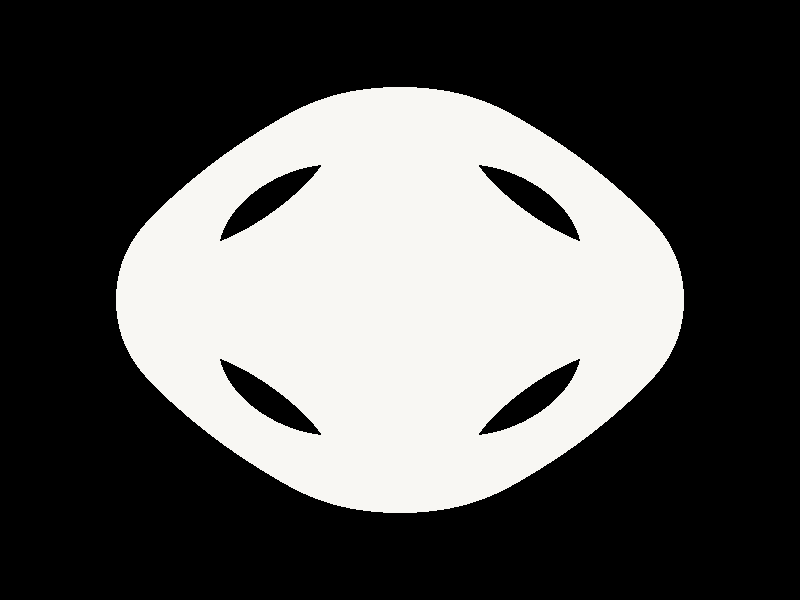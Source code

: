 #include "metals.inc"

#declare RR = 3;
#declare VP = RR*vnormalize(<cos(clock*2*pi/6),sin(clock*2*pi/6),clock/6>);

camera {
   location VP
   up y
   right x
   angle 60
   sky <0,0,1>
   look_at <0,0,0>
}

light_source {
  <5,0,0>
  color rgb <1,0.5,0.5>
}
light_source {
  <0,5,0>
  color rgb <0.5,1.0,0.5>
}
light_source {
  <0,0,5>
  color rgb <0.5,0.5,1.0>
}

#declare c1 = 0.075 * 0.075;
#declare c2 = 3;

isosurface {
   function { 
		(pow(x*x + y*y - 1,2) + z*z) * (pow(y*y + z*z - 1,2) + x*x) * 
		(pow(z*z + x*x - 1,2) + y*y) - c1 * (1 + c2*(x*x + y*y + z*z))
	}
   contained_by { 
		sphere { <0,0,0>, 2}
	}
	threshold 0
	accuracy 0.01
	max_gradient 1000
	open
	//texture { T13 }
	texture { 
		pigment {P_Silver3 }
		finish { F_MetalB }
	}
}

